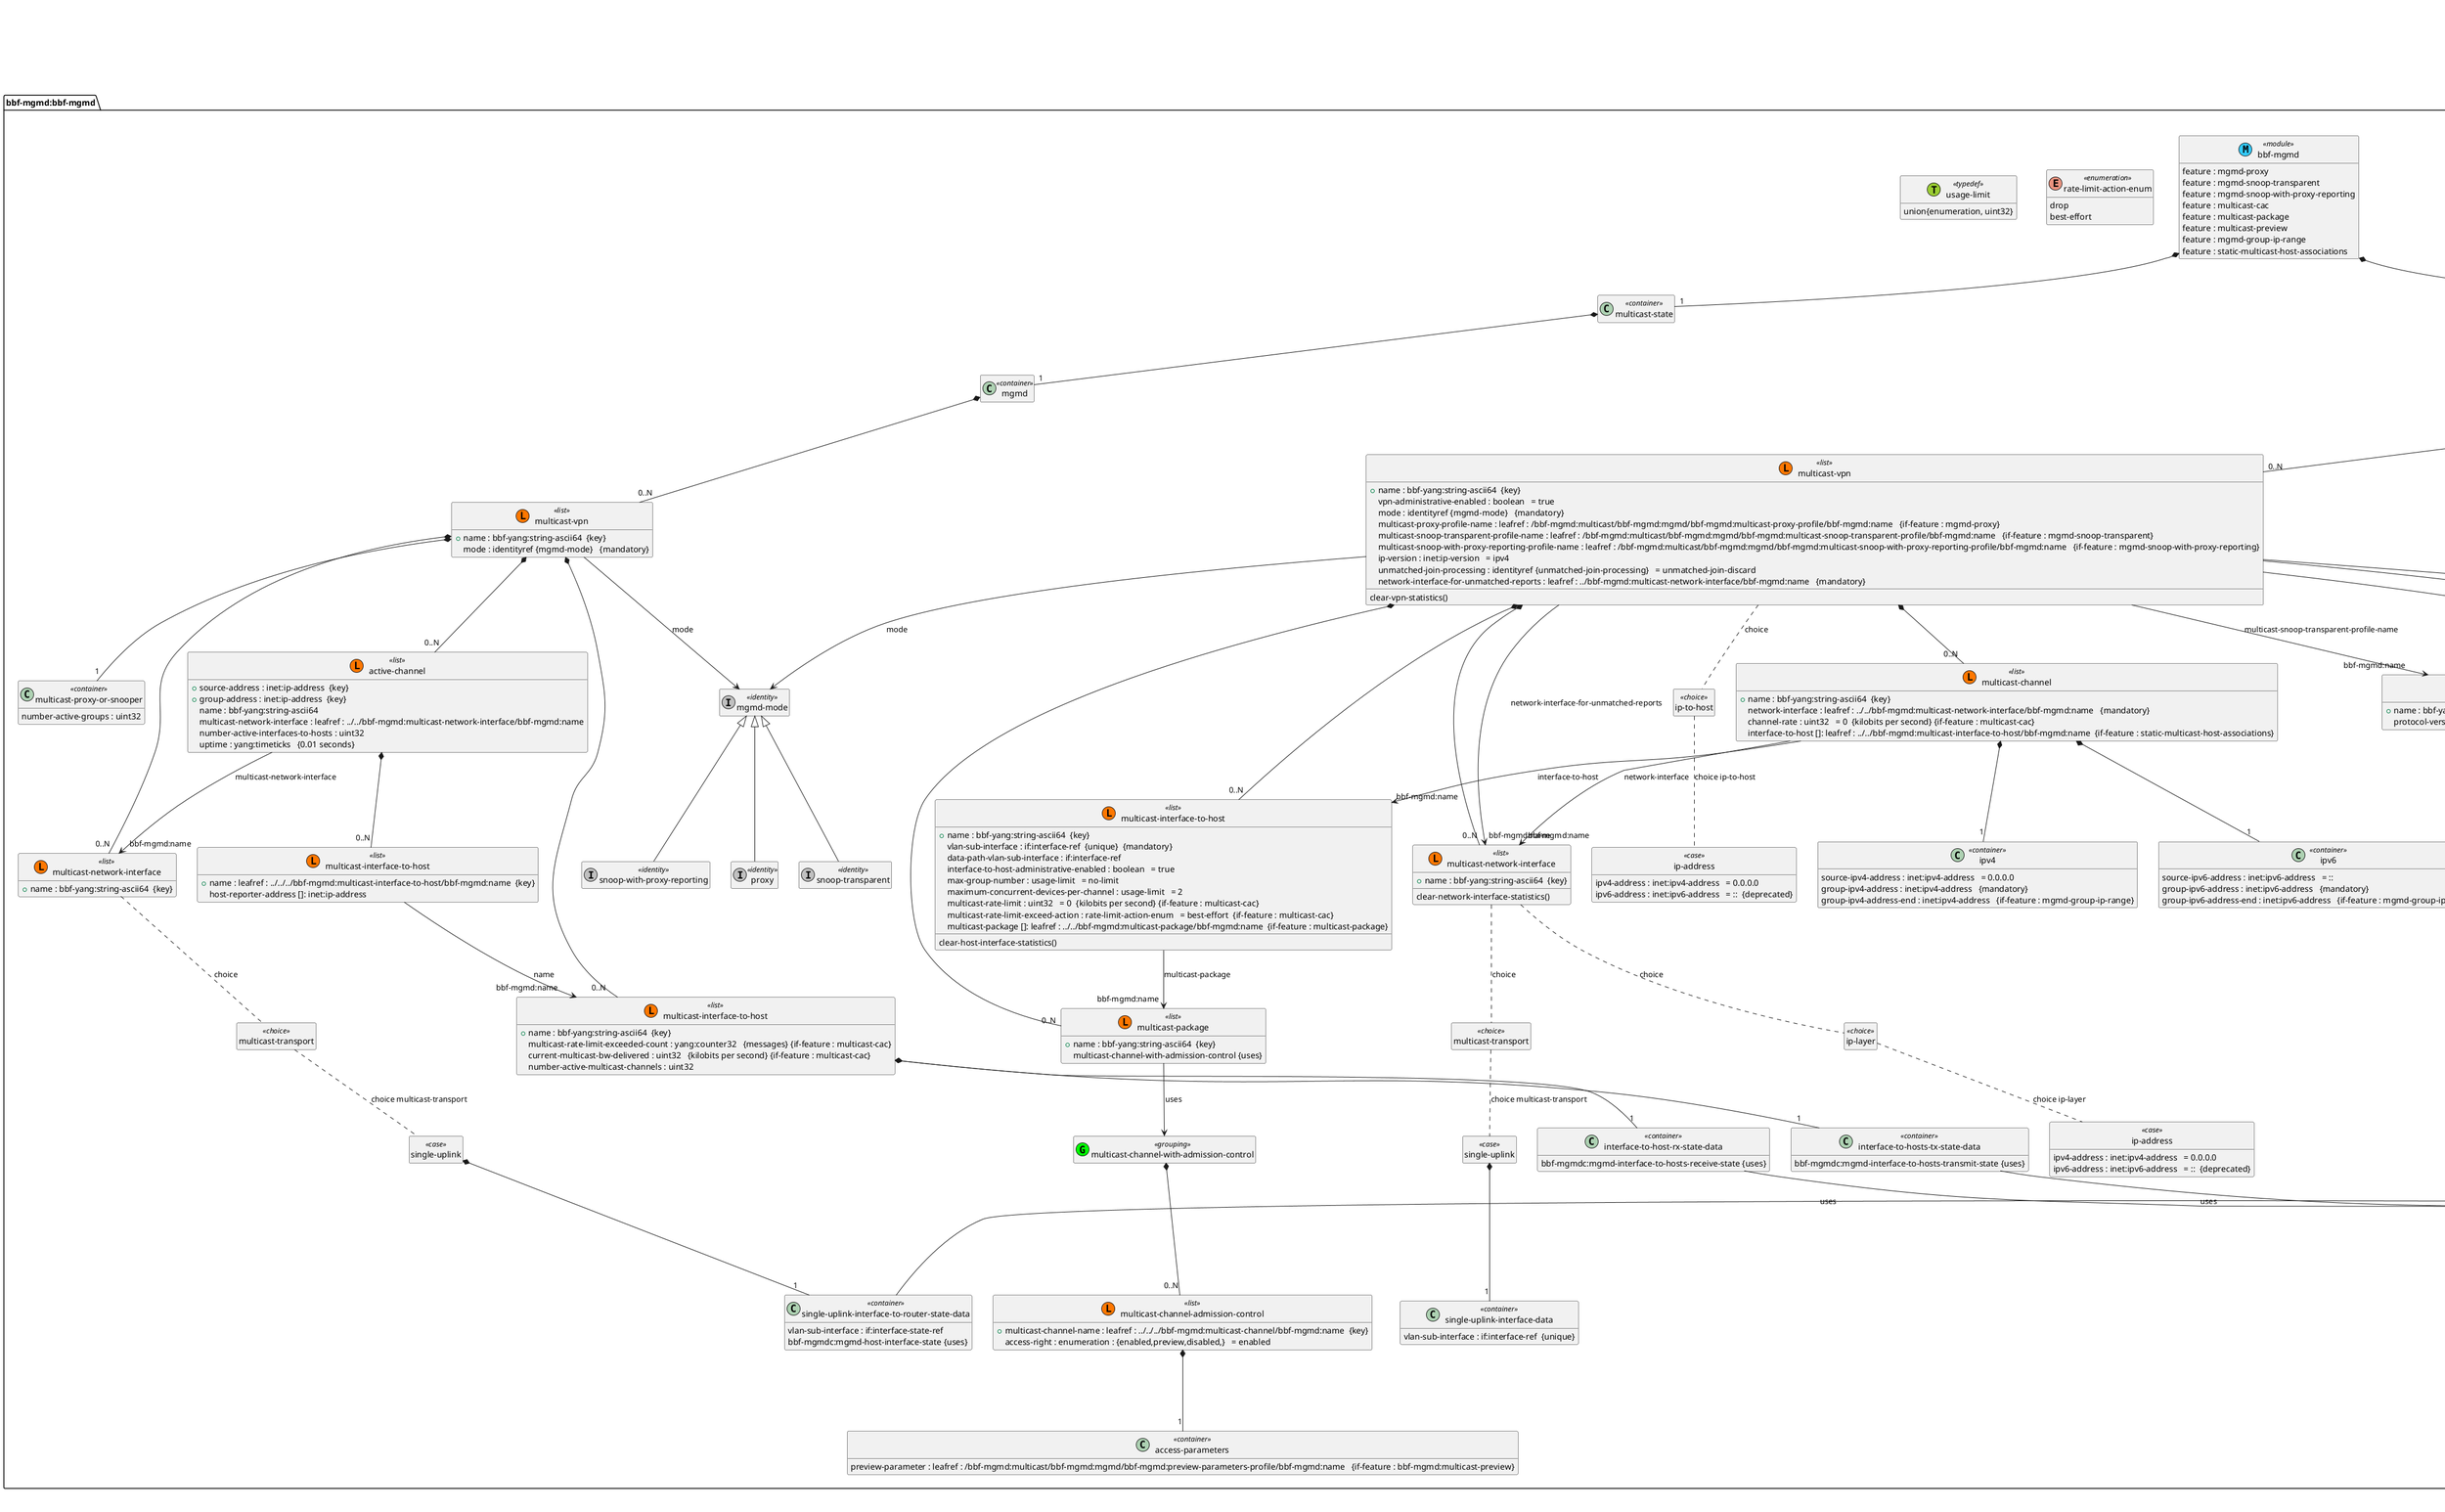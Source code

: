 'Download plantuml from http://plantuml.sourceforge.net/ 
'Generate png with java -jar plantuml.jar <file> 
'Output in img/<module>.png 
'If Java spits out memory error increase heap size with java -Xmx1024m  -jar plantuml.jar <file> 
@startuml img/bbf-mgmd_bbf-mgmd-common.png 
hide empty fields 
hide empty methods 
hide <<case>> circle
hide <<augment>> circle
hide <<choice>> circle
hide <<leafref>> stereotype
hide <<leafref>> circle
page 1x1 
Title bbf-mgmd_bbf-mgmd-common 
package "bbfift:bbf-if-type" as bbfift_bbf_if_type { 
} 
package "bbf-mgmdc:bbf-mgmd-common" as bbf_mgmdc_bbf_mgmd_common { 
} 
package "bbf-mgmd-types:bbf-mgmd-types" as bbf_mgmd_types_bbf_mgmd_types { 
} 
package "bbf-yang:bbf-yang-types" as bbf_yang_bbf_yang_types { 
} 
package "inet:ietf-inet-types" as inet_ietf_inet_types { 
} 
package "if:ietf-interfaces" as if_ietf_interfaces { 
} 
package "yang:ietf-yang-types" as yang_ietf_yang_types { 
} 
package "bbf-mgmd:bbf-mgmd" as bbf_mgmd_bbf_mgmd { 
} 
package "bbf-mgmd:bbf-mgmd" as bbf_mgmd_bbf_mgmd { 
class "bbf-mgmd" as bbf_mgmd << (M, #33CCFF) module>> 
bbf_mgmd : feature : mgmd-proxy 
bbf_mgmd : feature : mgmd-snoop-transparent 
bbf_mgmd : feature : mgmd-snoop-with-proxy-reporting 
bbf_mgmd : feature : multicast-cac 
bbf_mgmd : feature : multicast-package 
bbf_mgmd : feature : multicast-preview 
bbf_mgmd : feature : mgmd-group-ip-range 
bbf_mgmd : feature : static-multicast-host-associations 
enum "rate-limit-action-enum" as bbf_mgmd_rate_limit_action_enum_typedef <<enumeration>> {
drop
best-effort
}
class "usage-limit" as bbf_mgmd_usage_limit_typedef << (T, YellowGreen) typedef>>
bbf_mgmd_usage_limit_typedef : union{enumeration, uint32}
class "multicast-channel-with-admission-control" as bbf_mgmd_I_multicast_channel_with_admission_control_grouping <<(G,Lime) grouping>> 
class "multicast-channel-admission-control" as bbf_mgmd_I_multicast_channel_with_admission_control_I_multicast_channel_admission_control << (L, #FF7700) list>> 
bbf_mgmd_I_multicast_channel_with_admission_control_grouping *-- "0..N" bbf_mgmd_I_multicast_channel_with_admission_control_I_multicast_channel_admission_control 
bbf_mgmd_I_multicast_channel_with_admission_control_I_multicast_channel_admission_control : +multicast-channel-name : leafref : ../../../bbf-mgmd:multicast-channel/bbf-mgmd:name  {key} 
bbf_mgmd_I_multicast_channel_with_admission_control_I_multicast_channel_admission_control : access-right : enumeration : {enabled,preview,disabled,}   = enabled 
class "access-parameters" as  bbf_mgmd_I_multicast_channel_with_admission_control_I_multicast_channel_admission_control_I_access_parameters <<container>> 
bbf_mgmd_I_multicast_channel_with_admission_control_I_multicast_channel_admission_control *-- "1" bbf_mgmd_I_multicast_channel_with_admission_control_I_multicast_channel_admission_control_I_access_parameters 
bbf_mgmd_I_multicast_channel_with_admission_control_I_multicast_channel_admission_control_I_access_parameters : preview-parameter : leafref : /bbf-mgmd:multicast/bbf-mgmd:mgmd/bbf-mgmd:preview-parameters-profile/bbf-mgmd:name   {if-feature : bbf-mgmd:multicast-preview}
class "multicast" as  bbf_mgmd_I_multicast <<container>> 
bbf_mgmd *-- "1" bbf_mgmd_I_multicast 
class "mgmd" as  bbf_mgmd_I_multicast_I_mgmd <<container>> 
bbf_mgmd_I_multicast *-- "1" bbf_mgmd_I_multicast_I_mgmd 
bbf_mgmd_I_multicast_I_mgmd : global-administrative-enabled : boolean   = true 
class "preview-parameters-profile" as bbf_mgmd_I_multicast_I_mgmd_I_preview_parameters_profile << (L, #FF7700) list>> 
bbf_mgmd_I_multicast_I_mgmd *-- "0..N" bbf_mgmd_I_multicast_I_mgmd_I_preview_parameters_profile 
bbf_mgmd_I_multicast_I_mgmd_I_preview_parameters_profile : +name : bbf-yang:string-ascii64  {key} 
bbf_mgmd_I_multicast_I_mgmd_I_preview_parameters_profile : preview-control-style : enumeration : {pattern,total-time,}  
class "preview-pattern" as  bbf_mgmd_I_multicast_I_mgmd_I_preview_parameters_profile_I_preview_pattern <<container>> 
bbf_mgmd_I_multicast_I_mgmd_I_preview_parameters_profile *-- "1" bbf_mgmd_I_multicast_I_mgmd_I_preview_parameters_profile_I_preview_pattern 
bbf_mgmd_I_multicast_I_mgmd_I_preview_parameters_profile_I_preview_pattern : preview-repeat-interval : uint32   = 0  {seconds}
bbf_mgmd_I_multicast_I_mgmd_I_preview_parameters_profile_I_preview_pattern : preview-repeat-count : usage-limit   = 3 
bbf_mgmd_I_multicast_I_mgmd_I_preview_parameters_profile_I_preview_pattern : preview-clip-length : uint32   = 180  {seconds}
bbf_mgmd_I_multicast_I_mgmd_I_preview_parameters_profile : preview-time : uint32   = 180  {seconds}
bbf_mgmd_I_multicast_I_mgmd_I_preview_parameters_profile : preview-permission-restore-cycle : uint32   = 60  {minutes}
class "multicast-snoop-transparent-profile" as bbf_mgmd_I_multicast_I_mgmd_I_multicast_snoop_transparent_profile << (L, #FF7700) list>> 
bbf_mgmd_I_multicast_I_mgmd *-- "0..N" bbf_mgmd_I_multicast_I_mgmd_I_multicast_snoop_transparent_profile 
bbf_mgmd_I_multicast_I_mgmd_I_multicast_snoop_transparent_profile : +name : bbf-yang:string-ascii64  {key} 
bbf_mgmd_I_multicast_I_mgmd_I_multicast_snoop_transparent_profile : protocol-version : bbf-mgmd-types:mgmd-protocol-and-version   {mandatory}
class "interfaces-to-hosts-data" as  bbf_mgmd_I_multicast_I_mgmd_I_multicast_snoop_transparent_profile_I_interfaces_to_hosts_data <<container>> 
bbf_mgmd_I_multicast_I_mgmd_I_multicast_snoop_transparent_profile *-- "1" bbf_mgmd_I_multicast_I_mgmd_I_multicast_snoop_transparent_profile_I_interfaces_to_hosts_data 
bbf_mgmd_I_multicast_I_mgmd_I_multicast_snoop_transparent_profile_I_interfaces_to_hosts_data : bbf-mgmdc:multicast-snoop {uses} 
class "multicast-snoop-with-proxy-reporting-profile" as bbf_mgmd_I_multicast_I_mgmd_I_multicast_snoop_with_proxy_reporting_profile << (L, #FF7700) list>> 
bbf_mgmd_I_multicast_I_mgmd *-- "0..N" bbf_mgmd_I_multicast_I_mgmd_I_multicast_snoop_with_proxy_reporting_profile 
bbf_mgmd_I_multicast_I_mgmd_I_multicast_snoop_with_proxy_reporting_profile : +name : bbf-yang:string-ascii64  {key} 
bbf_mgmd_I_multicast_I_mgmd_I_multicast_snoop_with_proxy_reporting_profile : protocol-version : bbf-mgmd-types:mgmd-protocol-and-version   {mandatory}
class "interfaces-to-hosts-data" as  bbf_mgmd_I_multicast_I_mgmd_I_multicast_snoop_with_proxy_reporting_profile_I_interfaces_to_hosts_data <<container>> 
bbf_mgmd_I_multicast_I_mgmd_I_multicast_snoop_with_proxy_reporting_profile *-- "1" bbf_mgmd_I_multicast_I_mgmd_I_multicast_snoop_with_proxy_reporting_profile_I_interfaces_to_hosts_data 
bbf_mgmd_I_multicast_I_mgmd_I_multicast_snoop_with_proxy_reporting_profile_I_interfaces_to_hosts_data : bbf-mgmdc:multicast-snoop {uses} 
class "interface-to-router-data" as  bbf_mgmd_I_multicast_I_mgmd_I_multicast_snoop_with_proxy_reporting_profile_I_interface_to_router_data <<container>> 
bbf_mgmd_I_multicast_I_mgmd_I_multicast_snoop_with_proxy_reporting_profile *-- "1" bbf_mgmd_I_multicast_I_mgmd_I_multicast_snoop_with_proxy_reporting_profile_I_interface_to_router_data 
bbf_mgmd_I_multicast_I_mgmd_I_multicast_snoop_with_proxy_reporting_profile_I_interface_to_router_data : bbf-mgmdc:interface-to-router {uses} 
class "multicast-proxy-profile" as bbf_mgmd_I_multicast_I_mgmd_I_multicast_proxy_profile << (L, #FF7700) list>> 
bbf_mgmd_I_multicast_I_mgmd *-- "0..N" bbf_mgmd_I_multicast_I_mgmd_I_multicast_proxy_profile 
bbf_mgmd_I_multicast_I_mgmd_I_multicast_proxy_profile : +name : bbf-yang:string-ascii64  {key} 
bbf_mgmd_I_multicast_I_mgmd_I_multicast_proxy_profile : protocol-version : bbf-mgmd-types:mgmd-protocol-and-version   {mandatory}
class "interfaces-to-hosts-data" as  bbf_mgmd_I_multicast_I_mgmd_I_multicast_proxy_profile_I_interfaces_to_hosts_data <<container>> 
bbf_mgmd_I_multicast_I_mgmd_I_multicast_proxy_profile *-- "1" bbf_mgmd_I_multicast_I_mgmd_I_multicast_proxy_profile_I_interfaces_to_hosts_data 
bbf_mgmd_I_multicast_I_mgmd_I_multicast_proxy_profile_I_interfaces_to_hosts_data : bbf-mgmdc:interface-to-host {uses} 
class "interface-to-router-data" as  bbf_mgmd_I_multicast_I_mgmd_I_multicast_proxy_profile_I_interface_to_router_data <<container>> 
bbf_mgmd_I_multicast_I_mgmd_I_multicast_proxy_profile *-- "1" bbf_mgmd_I_multicast_I_mgmd_I_multicast_proxy_profile_I_interface_to_router_data 
bbf_mgmd_I_multicast_I_mgmd_I_multicast_proxy_profile_I_interface_to_router_data : bbf-mgmdc:interface-to-router {uses} 
class "multicast-vpn" as bbf_mgmd_I_multicast_I_mgmd_I_multicast_vpn << (L, #FF7700) list>> 
bbf_mgmd_I_multicast_I_mgmd *-- "0..N" bbf_mgmd_I_multicast_I_mgmd_I_multicast_vpn 
bbf_mgmd_I_multicast_I_mgmd_I_multicast_vpn : +name : bbf-yang:string-ascii64  {key} 
bbf_mgmd_I_multicast_I_mgmd_I_multicast_vpn : vpn-administrative-enabled : boolean   = true 
bbf_mgmd_I_multicast_I_mgmd_I_multicast_vpn : mode : identityref {mgmd-mode}   {mandatory}
bbf_mgmd_I_multicast_I_mgmd_I_multicast_vpn : multicast-proxy-profile-name : leafref : /bbf-mgmd:multicast/bbf-mgmd:mgmd/bbf-mgmd:multicast-proxy-profile/bbf-mgmd:name   {if-feature : mgmd-proxy}
bbf_mgmd_I_multicast_I_mgmd_I_multicast_vpn : multicast-snoop-transparent-profile-name : leafref : /bbf-mgmd:multicast/bbf-mgmd:mgmd/bbf-mgmd:multicast-snoop-transparent-profile/bbf-mgmd:name   {if-feature : mgmd-snoop-transparent}
bbf_mgmd_I_multicast_I_mgmd_I_multicast_vpn : multicast-snoop-with-proxy-reporting-profile-name : leafref : /bbf-mgmd:multicast/bbf-mgmd:mgmd/bbf-mgmd:multicast-snoop-with-proxy-reporting-profile/bbf-mgmd:name   {if-feature : mgmd-snoop-with-proxy-reporting}
bbf_mgmd_I_multicast_I_mgmd_I_multicast_vpn : ip-version : inet:ip-version   = ipv4 
class "ip-to-host" as bbf_mgmd_I_multicast_I_mgmd_I_multicast_vpn_I_ip_to_host <<choice>> 
bbf_mgmd_I_multicast_I_mgmd_I_multicast_vpn .. bbf_mgmd_I_multicast_I_mgmd_I_multicast_vpn_I_ip_to_host : choice 
class "ip-address" as bbf_mgmd_I_multicast_I_mgmd_I_multicast_vpn_I_ip_to_host_I_ip_address_case <<case>>
bbf_mgmd_I_multicast_I_mgmd_I_multicast_vpn_I_ip_to_host .. bbf_mgmd_I_multicast_I_mgmd_I_multicast_vpn_I_ip_to_host_I_ip_address_case  : choice ip-to-host
bbf_mgmd_I_multicast_I_mgmd_I_multicast_vpn_I_ip_to_host_I_ip_address_case : ipv4-address : inet:ipv4-address   = 0.0.0.0 
bbf_mgmd_I_multicast_I_mgmd_I_multicast_vpn_I_ip_to_host_I_ip_address_case : ipv6-address : inet:ipv6-address   = ::  {deprecated}
bbf_mgmd_I_multicast_I_mgmd_I_multicast_vpn : unmatched-join-processing : identityref {unmatched-join-processing}   = unmatched-join-discard 
bbf_mgmd_I_multicast_I_mgmd_I_multicast_vpn : network-interface-for-unmatched-reports : leafref : ../bbf-mgmd:multicast-network-interface/bbf-mgmd:name   {mandatory}
class "multicast-interface-to-host" as bbf_mgmd_I_multicast_I_mgmd_I_multicast_vpn_I_multicast_interface_to_host << (L, #FF7700) list>> 
bbf_mgmd_I_multicast_I_mgmd_I_multicast_vpn *-- "0..N" bbf_mgmd_I_multicast_I_mgmd_I_multicast_vpn_I_multicast_interface_to_host 
bbf_mgmd_I_multicast_I_mgmd_I_multicast_vpn_I_multicast_interface_to_host : +name : bbf-yang:string-ascii64  {key} 
bbf_mgmd_I_multicast_I_mgmd_I_multicast_vpn_I_multicast_interface_to_host : vlan-sub-interface : if:interface-ref  {unique}  {mandatory}
bbf_mgmd_I_multicast_I_mgmd_I_multicast_vpn_I_multicast_interface_to_host : data-path-vlan-sub-interface : if:interface-ref  
bbf_mgmd_I_multicast_I_mgmd_I_multicast_vpn_I_multicast_interface_to_host : interface-to-host-administrative-enabled : boolean   = true 
bbf_mgmd_I_multicast_I_mgmd_I_multicast_vpn_I_multicast_interface_to_host : max-group-number : usage-limit   = no-limit 
bbf_mgmd_I_multicast_I_mgmd_I_multicast_vpn_I_multicast_interface_to_host : maximum-concurrent-devices-per-channel : usage-limit   = 2 
bbf_mgmd_I_multicast_I_mgmd_I_multicast_vpn_I_multicast_interface_to_host : multicast-rate-limit : uint32   = 0  {kilobits per second} {if-feature : multicast-cac}
bbf_mgmd_I_multicast_I_mgmd_I_multicast_vpn_I_multicast_interface_to_host : multicast-rate-limit-exceed-action : rate-limit-action-enum   = best-effort  {if-feature : multicast-cac}
bbf_mgmd_I_multicast_I_mgmd_I_multicast_vpn_I_multicast_interface_to_host : multicast-package []: leafref : ../../bbf-mgmd:multicast-package/bbf-mgmd:name  {if-feature : multicast-package}
bbf_mgmd_I_multicast_I_mgmd_I_multicast_vpn_I_multicast_interface_to_host : clear-host-interface-statistics()
class "multicast-network-interface" as bbf_mgmd_I_multicast_I_mgmd_I_multicast_vpn_I_multicast_network_interface << (L, #FF7700) list>> 
bbf_mgmd_I_multicast_I_mgmd_I_multicast_vpn *-- "0..N" bbf_mgmd_I_multicast_I_mgmd_I_multicast_vpn_I_multicast_network_interface 
bbf_mgmd_I_multicast_I_mgmd_I_multicast_vpn_I_multicast_network_interface : +name : bbf-yang:string-ascii64  {key} 
class "multicast-transport" as bbf_mgmd_I_multicast_I_mgmd_I_multicast_vpn_I_multicast_network_interface_I_multicast_transport <<choice>> 
bbf_mgmd_I_multicast_I_mgmd_I_multicast_vpn_I_multicast_network_interface .. bbf_mgmd_I_multicast_I_mgmd_I_multicast_vpn_I_multicast_network_interface_I_multicast_transport : choice 
class "single-uplink" as bbf_mgmd_I_multicast_I_mgmd_I_multicast_vpn_I_multicast_network_interface_I_multicast_transport_I_single_uplink_case <<case>>
bbf_mgmd_I_multicast_I_mgmd_I_multicast_vpn_I_multicast_network_interface_I_multicast_transport .. bbf_mgmd_I_multicast_I_mgmd_I_multicast_vpn_I_multicast_network_interface_I_multicast_transport_I_single_uplink_case  : choice multicast-transport
class "single-uplink-interface-data" as  bbf_mgmd_I_multicast_I_mgmd_I_multicast_vpn_I_multicast_network_interface_I_multicast_transport_I_single_uplink_I_single_uplink_interface_data <<container>> 
bbf_mgmd_I_multicast_I_mgmd_I_multicast_vpn_I_multicast_network_interface_I_multicast_transport_I_single_uplink_case *-- "1" bbf_mgmd_I_multicast_I_mgmd_I_multicast_vpn_I_multicast_network_interface_I_multicast_transport_I_single_uplink_I_single_uplink_interface_data 
bbf_mgmd_I_multicast_I_mgmd_I_multicast_vpn_I_multicast_network_interface_I_multicast_transport_I_single_uplink_I_single_uplink_interface_data : vlan-sub-interface : if:interface-ref  {unique} 
class "ip-layer" as bbf_mgmd_I_multicast_I_mgmd_I_multicast_vpn_I_multicast_network_interface_I_ip_layer <<choice>> 
bbf_mgmd_I_multicast_I_mgmd_I_multicast_vpn_I_multicast_network_interface .. bbf_mgmd_I_multicast_I_mgmd_I_multicast_vpn_I_multicast_network_interface_I_ip_layer : choice 
class "ip-address" as bbf_mgmd_I_multicast_I_mgmd_I_multicast_vpn_I_multicast_network_interface_I_ip_layer_I_ip_address_case <<case>>
bbf_mgmd_I_multicast_I_mgmd_I_multicast_vpn_I_multicast_network_interface_I_ip_layer .. bbf_mgmd_I_multicast_I_mgmd_I_multicast_vpn_I_multicast_network_interface_I_ip_layer_I_ip_address_case  : choice ip-layer
bbf_mgmd_I_multicast_I_mgmd_I_multicast_vpn_I_multicast_network_interface_I_ip_layer_I_ip_address_case : ipv4-address : inet:ipv4-address   = 0.0.0.0 
bbf_mgmd_I_multicast_I_mgmd_I_multicast_vpn_I_multicast_network_interface_I_ip_layer_I_ip_address_case : ipv6-address : inet:ipv6-address   = ::  {deprecated}
bbf_mgmd_I_multicast_I_mgmd_I_multicast_vpn_I_multicast_network_interface : clear-network-interface-statistics()
class "multicast-channel" as bbf_mgmd_I_multicast_I_mgmd_I_multicast_vpn_I_multicast_channel << (L, #FF7700) list>> 
bbf_mgmd_I_multicast_I_mgmd_I_multicast_vpn *-- "0..N" bbf_mgmd_I_multicast_I_mgmd_I_multicast_vpn_I_multicast_channel 
bbf_mgmd_I_multicast_I_mgmd_I_multicast_vpn_I_multicast_channel : +name : bbf-yang:string-ascii64  {key} 
bbf_mgmd_I_multicast_I_mgmd_I_multicast_vpn_I_multicast_channel : network-interface : leafref : ../../bbf-mgmd:multicast-network-interface/bbf-mgmd:name   {mandatory}
class "ipv4" as  bbf_mgmd_I_multicast_I_mgmd_I_multicast_vpn_I_multicast_channel_I_ipv4 <<container>> 
bbf_mgmd_I_multicast_I_mgmd_I_multicast_vpn_I_multicast_channel *-- "1" bbf_mgmd_I_multicast_I_mgmd_I_multicast_vpn_I_multicast_channel_I_ipv4 
bbf_mgmd_I_multicast_I_mgmd_I_multicast_vpn_I_multicast_channel_I_ipv4 : source-ipv4-address : inet:ipv4-address   = 0.0.0.0 
bbf_mgmd_I_multicast_I_mgmd_I_multicast_vpn_I_multicast_channel_I_ipv4 : group-ipv4-address : inet:ipv4-address   {mandatory}
bbf_mgmd_I_multicast_I_mgmd_I_multicast_vpn_I_multicast_channel_I_ipv4 : group-ipv4-address-end : inet:ipv4-address   {if-feature : mgmd-group-ip-range}
class "ipv6" as  bbf_mgmd_I_multicast_I_mgmd_I_multicast_vpn_I_multicast_channel_I_ipv6 <<container>> 
bbf_mgmd_I_multicast_I_mgmd_I_multicast_vpn_I_multicast_channel *-- "1" bbf_mgmd_I_multicast_I_mgmd_I_multicast_vpn_I_multicast_channel_I_ipv6 
bbf_mgmd_I_multicast_I_mgmd_I_multicast_vpn_I_multicast_channel_I_ipv6 : source-ipv6-address : inet:ipv6-address   = :: 
bbf_mgmd_I_multicast_I_mgmd_I_multicast_vpn_I_multicast_channel_I_ipv6 : group-ipv6-address : inet:ipv6-address   {mandatory}
bbf_mgmd_I_multicast_I_mgmd_I_multicast_vpn_I_multicast_channel_I_ipv6 : group-ipv6-address-end : inet:ipv6-address   {if-feature : mgmd-group-ip-range}
bbf_mgmd_I_multicast_I_mgmd_I_multicast_vpn_I_multicast_channel : channel-rate : uint32   = 0  {kilobits per second} {if-feature : multicast-cac}
bbf_mgmd_I_multicast_I_mgmd_I_multicast_vpn_I_multicast_channel : interface-to-host []: leafref : ../../bbf-mgmd:multicast-interface-to-host/bbf-mgmd:name  {if-feature : static-multicast-host-associations}
class "multicast-package" as bbf_mgmd_I_multicast_I_mgmd_I_multicast_vpn_I_multicast_package << (L, #FF7700) list>> 
bbf_mgmd_I_multicast_I_mgmd_I_multicast_vpn *-- "0..N" bbf_mgmd_I_multicast_I_mgmd_I_multicast_vpn_I_multicast_package 
bbf_mgmd_I_multicast_I_mgmd_I_multicast_vpn_I_multicast_package : +name : bbf-yang:string-ascii64  {key} 
bbf_mgmd_I_multicast_I_mgmd_I_multicast_vpn_I_multicast_package : multicast-channel-with-admission-control {uses} 
bbf_mgmd_I_multicast_I_mgmd_I_multicast_vpn : clear-vpn-statistics()
bbf_mgmd_I_multicast_I_mgmd : clear-global-statistics()
class "multicast-state" as  bbf_mgmd_I_multicast_state <<container>> 
bbf_mgmd *-- "1" bbf_mgmd_I_multicast_state 
class "mgmd" as  bbf_mgmd_I_multicast_state_I_mgmd <<container>> 
bbf_mgmd_I_multicast_state *-- "1" bbf_mgmd_I_multicast_state_I_mgmd 
class "multicast-vpn" as bbf_mgmd_I_multicast_state_I_mgmd_I_multicast_vpn << (L, #FF7700) list>> 
bbf_mgmd_I_multicast_state_I_mgmd *-- "0..N" bbf_mgmd_I_multicast_state_I_mgmd_I_multicast_vpn 
bbf_mgmd_I_multicast_state_I_mgmd_I_multicast_vpn : +name : bbf-yang:string-ascii64  {key} 
bbf_mgmd_I_multicast_state_I_mgmd_I_multicast_vpn : mode : identityref {mgmd-mode}   {mandatory}
class "multicast-interface-to-host" as bbf_mgmd_I_multicast_state_I_mgmd_I_multicast_vpn_I_multicast_interface_to_host << (L, #FF7700) list>> 
bbf_mgmd_I_multicast_state_I_mgmd_I_multicast_vpn *-- "0..N" bbf_mgmd_I_multicast_state_I_mgmd_I_multicast_vpn_I_multicast_interface_to_host 
bbf_mgmd_I_multicast_state_I_mgmd_I_multicast_vpn_I_multicast_interface_to_host : +name : bbf-yang:string-ascii64  {key} 
class "interface-to-host-rx-state-data" as  bbf_mgmd_I_multicast_state_I_mgmd_I_multicast_vpn_I_multicast_interface_to_host_I_interface_to_host_rx_state_data <<container>> 
bbf_mgmd_I_multicast_state_I_mgmd_I_multicast_vpn_I_multicast_interface_to_host *-- "1" bbf_mgmd_I_multicast_state_I_mgmd_I_multicast_vpn_I_multicast_interface_to_host_I_interface_to_host_rx_state_data 
bbf_mgmd_I_multicast_state_I_mgmd_I_multicast_vpn_I_multicast_interface_to_host_I_interface_to_host_rx_state_data : bbf-mgmdc:mgmd-interface-to-hosts-receive-state {uses} 
class "interface-to-hosts-tx-state-data" as  bbf_mgmd_I_multicast_state_I_mgmd_I_multicast_vpn_I_multicast_interface_to_host_I_interface_to_hosts_tx_state_data <<container>> 
bbf_mgmd_I_multicast_state_I_mgmd_I_multicast_vpn_I_multicast_interface_to_host *-- "1" bbf_mgmd_I_multicast_state_I_mgmd_I_multicast_vpn_I_multicast_interface_to_host_I_interface_to_hosts_tx_state_data 
bbf_mgmd_I_multicast_state_I_mgmd_I_multicast_vpn_I_multicast_interface_to_host_I_interface_to_hosts_tx_state_data : bbf-mgmdc:mgmd-interface-to-hosts-transmit-state {uses} 
bbf_mgmd_I_multicast_state_I_mgmd_I_multicast_vpn_I_multicast_interface_to_host : multicast-rate-limit-exceeded-count : yang:counter32   {messages} {if-feature : multicast-cac}
bbf_mgmd_I_multicast_state_I_mgmd_I_multicast_vpn_I_multicast_interface_to_host : current-multicast-bw-delivered : uint32   {kilobits per second} {if-feature : multicast-cac}
bbf_mgmd_I_multicast_state_I_mgmd_I_multicast_vpn_I_multicast_interface_to_host : number-active-multicast-channels : uint32  
class "multicast-network-interface" as bbf_mgmd_I_multicast_state_I_mgmd_I_multicast_vpn_I_multicast_network_interface << (L, #FF7700) list>> 
bbf_mgmd_I_multicast_state_I_mgmd_I_multicast_vpn *-- "0..N" bbf_mgmd_I_multicast_state_I_mgmd_I_multicast_vpn_I_multicast_network_interface 
bbf_mgmd_I_multicast_state_I_mgmd_I_multicast_vpn_I_multicast_network_interface : +name : bbf-yang:string-ascii64  {key} 
class "multicast-transport" as bbf_mgmd_I_multicast_state_I_mgmd_I_multicast_vpn_I_multicast_network_interface_I_multicast_transport <<choice>> 
bbf_mgmd_I_multicast_state_I_mgmd_I_multicast_vpn_I_multicast_network_interface .. bbf_mgmd_I_multicast_state_I_mgmd_I_multicast_vpn_I_multicast_network_interface_I_multicast_transport : choice 
class "single-uplink" as bbf_mgmd_I_multicast_state_I_mgmd_I_multicast_vpn_I_multicast_network_interface_I_multicast_transport_I_single_uplink_case <<case>>
bbf_mgmd_I_multicast_state_I_mgmd_I_multicast_vpn_I_multicast_network_interface_I_multicast_transport .. bbf_mgmd_I_multicast_state_I_mgmd_I_multicast_vpn_I_multicast_network_interface_I_multicast_transport_I_single_uplink_case  : choice multicast-transport
class "single-uplink-interface-to-router-state-data" as  bbf_mgmd_I_multicast_state_I_mgmd_I_multicast_vpn_I_multicast_network_interface_I_multicast_transport_I_single_uplink_I_single_uplink_interface_to_router_state_data <<container>> 
bbf_mgmd_I_multicast_state_I_mgmd_I_multicast_vpn_I_multicast_network_interface_I_multicast_transport_I_single_uplink_case *-- "1" bbf_mgmd_I_multicast_state_I_mgmd_I_multicast_vpn_I_multicast_network_interface_I_multicast_transport_I_single_uplink_I_single_uplink_interface_to_router_state_data 
bbf_mgmd_I_multicast_state_I_mgmd_I_multicast_vpn_I_multicast_network_interface_I_multicast_transport_I_single_uplink_I_single_uplink_interface_to_router_state_data : vlan-sub-interface : if:interface-state-ref  
bbf_mgmd_I_multicast_state_I_mgmd_I_multicast_vpn_I_multicast_network_interface_I_multicast_transport_I_single_uplink_I_single_uplink_interface_to_router_state_data : bbf-mgmdc:mgmd-host-interface-state {uses} 
class "multicast-proxy-or-snooper" as  bbf_mgmd_I_multicast_state_I_mgmd_I_multicast_vpn_I_multicast_proxy_or_snooper <<container>> 
bbf_mgmd_I_multicast_state_I_mgmd_I_multicast_vpn *-- "1" bbf_mgmd_I_multicast_state_I_mgmd_I_multicast_vpn_I_multicast_proxy_or_snooper 
bbf_mgmd_I_multicast_state_I_mgmd_I_multicast_vpn_I_multicast_proxy_or_snooper : number-active-groups : uint32  
class "active-channel" as bbf_mgmd_I_multicast_state_I_mgmd_I_multicast_vpn_I_active_channel << (L, #FF7700) list>> 
bbf_mgmd_I_multicast_state_I_mgmd_I_multicast_vpn *-- "0..N" bbf_mgmd_I_multicast_state_I_mgmd_I_multicast_vpn_I_active_channel 
bbf_mgmd_I_multicast_state_I_mgmd_I_multicast_vpn_I_active_channel : +source-address : inet:ip-address  {key} 
bbf_mgmd_I_multicast_state_I_mgmd_I_multicast_vpn_I_active_channel : +group-address : inet:ip-address  {key} 
bbf_mgmd_I_multicast_state_I_mgmd_I_multicast_vpn_I_active_channel : name : bbf-yang:string-ascii64  
bbf_mgmd_I_multicast_state_I_mgmd_I_multicast_vpn_I_active_channel : multicast-network-interface : leafref : ../../bbf-mgmd:multicast-network-interface/bbf-mgmd:name  
bbf_mgmd_I_multicast_state_I_mgmd_I_multicast_vpn_I_active_channel : number-active-interfaces-to-hosts : uint32  
class "multicast-interface-to-host" as bbf_mgmd_I_multicast_state_I_mgmd_I_multicast_vpn_I_active_channel_I_multicast_interface_to_host << (L, #FF7700) list>> 
bbf_mgmd_I_multicast_state_I_mgmd_I_multicast_vpn_I_active_channel *-- "0..N" bbf_mgmd_I_multicast_state_I_mgmd_I_multicast_vpn_I_active_channel_I_multicast_interface_to_host 
bbf_mgmd_I_multicast_state_I_mgmd_I_multicast_vpn_I_active_channel_I_multicast_interface_to_host : +name : leafref : ../../../bbf-mgmd:multicast-interface-to-host/bbf-mgmd:name  {key} 
bbf_mgmd_I_multicast_state_I_mgmd_I_multicast_vpn_I_active_channel_I_multicast_interface_to_host : host-reporter-address []: inet:ip-address 
bbf_mgmd_I_multicast_state_I_mgmd_I_multicast_vpn_I_active_channel : uptime : yang:timeticks   {0.01 seconds}
class "mgmd-mode" as bbf_mgmd_mgmd_mode_identity << (I,Silver) identity>> 
class "proxy" as bbf_mgmd_proxy_identity << (I,Silver) identity>> 
bbf_mgmd_mgmd_mode_identity <|-- bbf_mgmd_proxy_identity 
class "snoop-transparent" as bbf_mgmd_snoop_transparent_identity << (I,Silver) identity>> 
bbf_mgmd_mgmd_mode_identity <|-- bbf_mgmd_snoop_transparent_identity 
class "snoop-with-proxy-reporting" as bbf_mgmd_snoop_with_proxy_reporting_identity << (I,Silver) identity>> 
bbf_mgmd_mgmd_mode_identity <|-- bbf_mgmd_snoop_with_proxy_reporting_identity 
class "unmatched-join-processing" as bbf_mgmd_unmatched_join_processing_identity << (I,Silver) identity>> 
class "unmatched-join-discard" as bbf_mgmd_unmatched_join_discard_identity << (I,Silver) identity>> 
bbf_mgmd_unmatched_join_processing_identity <|-- bbf_mgmd_unmatched_join_discard_identity 
class "unmatched-join-forward" as bbf_mgmd_unmatched_join_forward_identity << (I,Silver) identity>> 
bbf_mgmd_unmatched_join_processing_identity <|-- bbf_mgmd_unmatched_join_forward_identity 
class "unmatched-join-snoop-or-proxy" as bbf_mgmd_unmatched_join_snoop_or_proxy_identity << (I,Silver) identity>> 
bbf_mgmd_unmatched_join_processing_identity <|-- bbf_mgmd_unmatched_join_snoop_or_proxy_identity 
bbf_mgmd_I_multicast_I_mgmd_I_multicast_vpn-->bbf_mgmd_mgmd_mode_identity : mode
bbf_mgmd_I_multicast_I_mgmd_I_multicast_vpn-->bbf_mgmd_unmatched_join_processing_identity : unmatched-join-processing
bbf_mgmd_I_multicast_state_I_mgmd_I_multicast_vpn-->bbf_mgmd_mgmd_mode_identity : mode
} 

bbfift_bbf_if_type +-- bbf_mgmd_bbf_mgmd
bbf_mgmdc_bbf_mgmd_common +-- bbf_mgmd_bbf_mgmd
bbf_mgmd_types_bbf_mgmd_types +-- bbf_mgmd_bbf_mgmd
bbf_yang_bbf_yang_types +-- bbf_mgmd_bbf_mgmd
inet_ietf_inet_types +-- bbf_mgmd_bbf_mgmd
if_ietf_interfaces +-- bbf_mgmd_bbf_mgmd
yang_ietf_yang_types +-- bbf_mgmd_bbf_mgmd
package "yang:ietf-yang-types" as yang_ietf_yang_types { 
} 
package "bbf-mgmdc:bbf-mgmd-common" as bbf_mgmdc_bbf_mgmd_common { 
} 
package "bbf-mgmdc:bbf-mgmd-common" as bbf_mgmdc_bbf_mgmd_common { 
class "bbf-mgmd-common" as bbf_mgmd_common << (M, #33CCFF) module>> 
bbf_mgmd_common : feature : mgmd-snoop-last-leave 
class "interface-to-host" as bbf_mgmd_common_I_interface_to_host_grouping <<(G,Lime) grouping>> 
bbf_mgmd_common_I_interface_to_host_grouping : query-interval : uint32 [1..31744]   = 125  {seconds}
bbf_mgmd_common_I_interface_to_host_grouping : query-max-response-time : uint32 [0..31744]   = 100  {0.1 seconds}
bbf_mgmd_common_I_interface_to_host_grouping : last-member-query-interval : uint32 [2..31744]   = 10  {0.1 seconds}
bbf_mgmd_common_I_interface_to_host_grouping : last-member-query-count : uint32 [1..255]   = 2 
bbf_mgmd_common_I_interface_to_host_grouping : startup-query-interval : uint32 [0..31744]   = 30  {seconds}
bbf_mgmd_common_I_interface_to_host_grouping : startup-query-count : uint32 [1..255]   = 2 
bbf_mgmd_common_I_interface_to_host_grouping : immediate-leave : enumeration : {enabled,disabled,}   = disabled 
bbf_mgmd_common_I_interface_to_host_grouping : robustness : uint32 [1..255]   = 2 
class "interface-to-router" as bbf_mgmd_common_I_interface_to_router_grouping <<(G,Lime) grouping>> 
bbf_mgmd_common_I_interface_to_router_grouping : unsolicited-report-interval : uint32 [1..255]   = 10  {0.1 seconds}
bbf_mgmd_common_I_interface_to_router_grouping : robustness : uint32 [1..255]   = 2 
class "multicast-snoop" as bbf_mgmd_common_I_multicast_snoop_grouping <<(G,Lime) grouping>> 
bbf_mgmd_common_I_multicast_snoop_grouping : immediate-leave : enumeration : {enabled,disabled,}   = disabled 
bbf_mgmd_common_I_multicast_snoop_grouping : group-membership-interval : uint32 [1..31744]   = 260  {seconds}
bbf_mgmd_common_I_multicast_snoop_grouping : last-member-query-interval : uint32 [2..31744]   = 10  {0.1 seconds} {if-feature : bbf-mgmdc:mgmd-snoop-last-leave}
bbf_mgmd_common_I_multicast_snoop_grouping : last-member-query-count : uint32 [1..255]   = 2  {if-feature : bbf-mgmdc:mgmd-snoop-last-leave}
class "mgmd-interface-to-hosts-receive-state" as bbf_mgmd_common_I_mgmd_interface_to_hosts_receive_state_grouping <<(G,Lime) grouping>> 
bbf_mgmd_common_I_mgmd_interface_to_hosts_receive_state_grouping : in-successful-join-requests : yang:counter32   {messages}
bbf_mgmd_common_I_mgmd_interface_to_hosts_receive_state_grouping : in-unsuccessful-join-requests : yang:counter32   {messages}
bbf_mgmd_common_I_mgmd_interface_to_hosts_receive_state_grouping : in-leaves : yang:counter32   {messages}
bbf_mgmd_common_I_mgmd_interface_to_hosts_receive_state_grouping : in-valid-messages : yang:counter32   {messages}
bbf_mgmd_common_I_mgmd_interface_to_hosts_receive_state_grouping : in-invalid-messages : yang:counter32   {messages}
class "mgmd-interface-to-hosts-transmit-state" as bbf_mgmd_common_I_mgmd_interface_to_hosts_transmit_state_grouping <<(G,Lime) grouping>> 
bbf_mgmd_common_I_mgmd_interface_to_hosts_transmit_state_grouping : out-specific-queries : yang:counter32   {messages}
bbf_mgmd_common_I_mgmd_interface_to_hosts_transmit_state_grouping : out-general-queries : yang:counter32   {messages}
class "mgmd-host-interface-state" as bbf_mgmd_common_I_mgmd_host_interface_state_grouping <<(G,Lime) grouping>> 
bbf_mgmd_common_I_mgmd_host_interface_state_grouping : out-joins : yang:counter32   {messages}
bbf_mgmd_common_I_mgmd_host_interface_state_grouping : out-leaves : yang:counter32   {messages}
bbf_mgmd_common_I_mgmd_host_interface_state_grouping : in-general-queries : yang:counter32   {messages}
bbf_mgmd_common_I_mgmd_host_interface_state_grouping : in-specific-queries : yang:counter32   {messages}
bbf_mgmd_common_I_mgmd_host_interface_state_grouping : in-valid-messages : yang:counter32   {messages}
bbf_mgmd_common_I_mgmd_host_interface_state_grouping : in-invalid-message : yang:counter32   {messages}
bbf_mgmd_common_I_mgmd_host_interface_state_grouping : in-interface-wrong-version-queries : yang:counter32   {messages}
bbf_mgmd_common_I_mgmd_host_interface_state_grouping : host-interface-version2-querier-time : yang:timeticks   {0.01 seconds}
} 

yang_ietf_yang_types +-- bbf_mgmdc_bbf_mgmd_common
bbf_mgmd_I_multicast_I_mgmd_I_multicast_snoop_transparent_profile_I_interfaces_to_hosts_data --> bbf_mgmd_common_I_multicast_snoop_grouping : uses 
bbf_mgmd_I_multicast_I_mgmd_I_multicast_snoop_with_proxy_reporting_profile_I_interfaces_to_hosts_data --> bbf_mgmd_common_I_multicast_snoop_grouping : uses 
bbf_mgmd_I_multicast_I_mgmd_I_multicast_snoop_with_proxy_reporting_profile_I_interface_to_router_data --> bbf_mgmd_common_I_interface_to_router_grouping : uses 
bbf_mgmd_I_multicast_I_mgmd_I_multicast_proxy_profile_I_interfaces_to_hosts_data --> bbf_mgmd_common_I_interface_to_host_grouping : uses 
bbf_mgmd_I_multicast_I_mgmd_I_multicast_proxy_profile_I_interface_to_router_data --> bbf_mgmd_common_I_interface_to_router_grouping : uses 
bbf_mgmd_I_multicast_I_mgmd_I_multicast_vpn_I_multicast_package --> bbf_mgmd_I_multicast_channel_with_admission_control_grouping : uses 
bbf_mgmd_I_multicast_state_I_mgmd_I_multicast_vpn_I_multicast_interface_to_host_I_interface_to_host_rx_state_data --> bbf_mgmd_common_I_mgmd_interface_to_hosts_receive_state_grouping : uses 
bbf_mgmd_I_multicast_state_I_mgmd_I_multicast_vpn_I_multicast_interface_to_host_I_interface_to_hosts_tx_state_data --> bbf_mgmd_common_I_mgmd_interface_to_hosts_transmit_state_grouping : uses 
bbf_mgmd_I_multicast_state_I_mgmd_I_multicast_vpn_I_multicast_network_interface_I_multicast_transport_I_single_uplink_I_single_uplink_interface_to_router_state_data --> bbf_mgmd_common_I_mgmd_host_interface_state_grouping : uses 
bbf_mgmd_I_multicast_I_mgmd_I_multicast_vpn-->"bbf-mgmd:name"bbf_mgmd_I_multicast_I_mgmd_I_multicast_proxy_profile: multicast-proxy-profile-name
bbf_mgmd_I_multicast_I_mgmd_I_multicast_vpn-->"bbf-mgmd:name"bbf_mgmd_I_multicast_I_mgmd_I_multicast_snoop_transparent_profile: multicast-snoop-transparent-profile-name
bbf_mgmd_I_multicast_I_mgmd_I_multicast_vpn-->"bbf-mgmd:name"bbf_mgmd_I_multicast_I_mgmd_I_multicast_snoop_with_proxy_reporting_profile: multicast-snoop-with-proxy-reporting-profile-name
bbf_mgmd_I_multicast_I_mgmd_I_multicast_vpn-->"bbf-mgmd:name"bbf_mgmd_I_multicast_I_mgmd_I_multicast_vpn_I_multicast_network_interface: network-interface-for-unmatched-reports
bbf_mgmd_I_multicast_I_mgmd_I_multicast_vpn_I_multicast_interface_to_host-->"bbf-mgmd:name"bbf_mgmd_I_multicast_I_mgmd_I_multicast_vpn_I_multicast_package: multicast-package
bbf_mgmd_I_multicast_I_mgmd_I_multicast_vpn_I_multicast_channel-->"bbf-mgmd:name"bbf_mgmd_I_multicast_I_mgmd_I_multicast_vpn_I_multicast_network_interface: network-interface
bbf_mgmd_I_multicast_I_mgmd_I_multicast_vpn_I_multicast_channel-->"bbf-mgmd:name"bbf_mgmd_I_multicast_I_mgmd_I_multicast_vpn_I_multicast_interface_to_host: interface-to-host
bbf_mgmd_I_multicast_state_I_mgmd_I_multicast_vpn_I_active_channel-->"bbf-mgmd:name"bbf_mgmd_I_multicast_state_I_mgmd_I_multicast_vpn_I_multicast_network_interface: multicast-network-interface
bbf_mgmd_I_multicast_state_I_mgmd_I_multicast_vpn_I_active_channel_I_multicast_interface_to_host-->"bbf-mgmd:name"bbf_mgmd_I_multicast_state_I_mgmd_I_multicast_vpn_I_multicast_interface_to_host: name
center footer
 <size:20> UML Generated : 2023-07-25 11:33 </size>
 endfooter 
@enduml 

